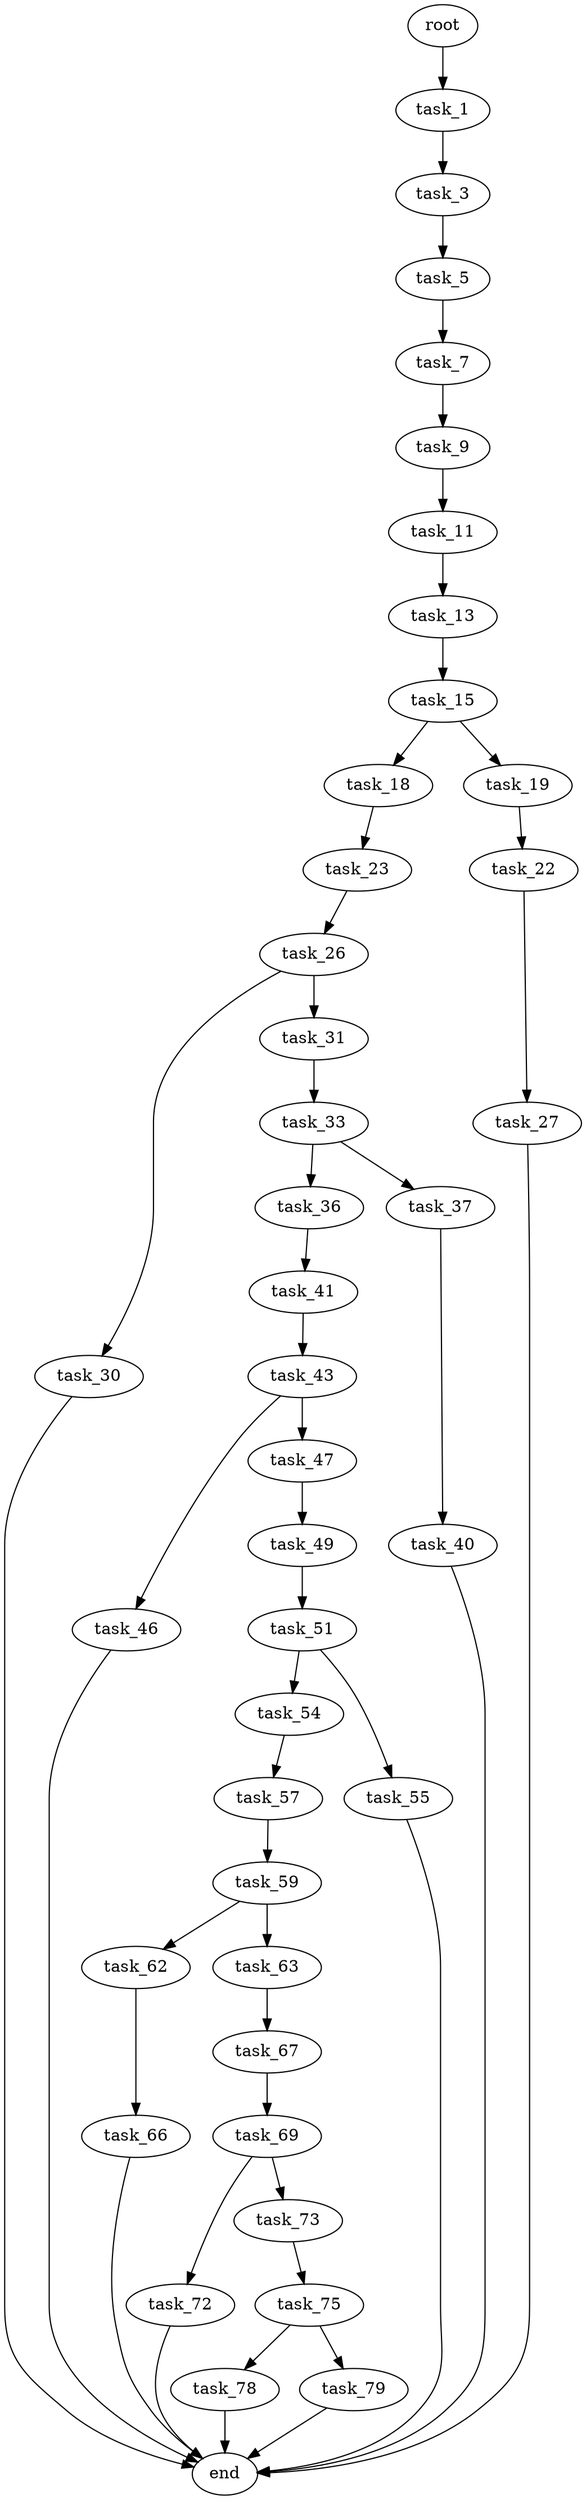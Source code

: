 digraph G {
  root [size="0.000000"];
  task_1 [size="480649313213.000000"];
  task_3 [size="30474777302.000000"];
  task_5 [size="2108716167.000000"];
  task_7 [size="815371763920.000000"];
  task_9 [size="10691159945.000000"];
  task_11 [size="2101315896.000000"];
  task_13 [size="368293445632.000000"];
  task_15 [size="32347565437.000000"];
  task_18 [size="7077635057.000000"];
  task_19 [size="8589934592.000000"];
  task_23 [size="229167592481.000000"];
  task_22 [size="540596930691.000000"];
  task_27 [size="1073741824000.000000"];
  task_26 [size="139034912796.000000"];
  task_30 [size="231928233984.000000"];
  task_31 [size="549755813888.000000"];
  end [size="0.000000"];
  task_33 [size="3121682829.000000"];
  task_36 [size="6106985852.000000"];
  task_37 [size="5352707469.000000"];
  task_41 [size="1516768664.000000"];
  task_40 [size="73498582174.000000"];
  task_43 [size="33900309468.000000"];
  task_46 [size="14252103583.000000"];
  task_47 [size="231928233984.000000"];
  task_49 [size="1073741824000.000000"];
  task_51 [size="132225399624.000000"];
  task_54 [size="28991029248.000000"];
  task_55 [size="1073741824000.000000"];
  task_57 [size="10679536315.000000"];
  task_59 [size="332210618033.000000"];
  task_62 [size="10542786719.000000"];
  task_63 [size="68719476736.000000"];
  task_66 [size="47161187098.000000"];
  task_67 [size="5725556926.000000"];
  task_69 [size="815909544084.000000"];
  task_72 [size="1396151086.000000"];
  task_73 [size="23780365555.000000"];
  task_75 [size="627836140308.000000"];
  task_78 [size="1073741824000.000000"];
  task_79 [size="68719476736.000000"];

  root -> task_1 [size="1.000000"];
  task_1 -> task_3 [size="301989888.000000"];
  task_3 -> task_5 [size="536870912.000000"];
  task_5 -> task_7 [size="75497472.000000"];
  task_7 -> task_9 [size="679477248.000000"];
  task_9 -> task_11 [size="209715200.000000"];
  task_11 -> task_13 [size="33554432.000000"];
  task_13 -> task_15 [size="411041792.000000"];
  task_15 -> task_18 [size="75497472.000000"];
  task_15 -> task_19 [size="75497472.000000"];
  task_18 -> task_23 [size="411041792.000000"];
  task_19 -> task_22 [size="33554432.000000"];
  task_23 -> task_26 [size="411041792.000000"];
  task_22 -> task_27 [size="679477248.000000"];
  task_27 -> end [size="1.000000"];
  task_26 -> task_30 [size="134217728.000000"];
  task_26 -> task_31 [size="134217728.000000"];
  task_30 -> end [size="1.000000"];
  task_31 -> task_33 [size="536870912.000000"];
  task_33 -> task_36 [size="75497472.000000"];
  task_33 -> task_37 [size="75497472.000000"];
  task_36 -> task_41 [size="209715200.000000"];
  task_37 -> task_40 [size="411041792.000000"];
  task_41 -> task_43 [size="33554432.000000"];
  task_40 -> end [size="1.000000"];
  task_43 -> task_46 [size="536870912.000000"];
  task_43 -> task_47 [size="536870912.000000"];
  task_46 -> end [size="1.000000"];
  task_47 -> task_49 [size="301989888.000000"];
  task_49 -> task_51 [size="838860800.000000"];
  task_51 -> task_54 [size="134217728.000000"];
  task_51 -> task_55 [size="134217728.000000"];
  task_54 -> task_57 [size="75497472.000000"];
  task_55 -> end [size="1.000000"];
  task_57 -> task_59 [size="33554432.000000"];
  task_59 -> task_62 [size="838860800.000000"];
  task_59 -> task_63 [size="838860800.000000"];
  task_62 -> task_66 [size="838860800.000000"];
  task_63 -> task_67 [size="134217728.000000"];
  task_66 -> end [size="1.000000"];
  task_67 -> task_69 [size="411041792.000000"];
  task_69 -> task_72 [size="679477248.000000"];
  task_69 -> task_73 [size="679477248.000000"];
  task_72 -> end [size="1.000000"];
  task_73 -> task_75 [size="411041792.000000"];
  task_75 -> task_78 [size="536870912.000000"];
  task_75 -> task_79 [size="536870912.000000"];
  task_78 -> end [size="1.000000"];
  task_79 -> end [size="1.000000"];
}
